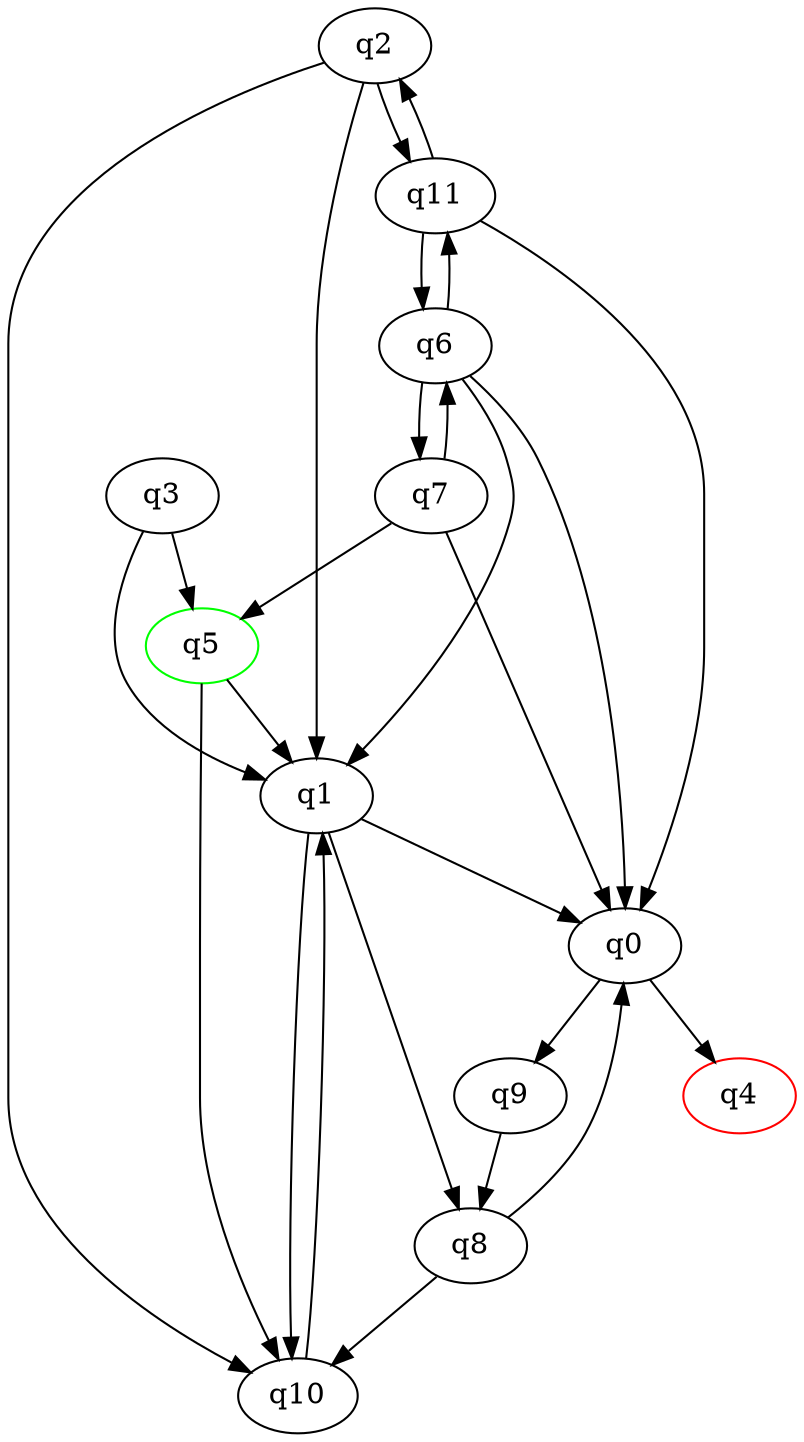 digraph A{
q5 [initial=1,color=green];
q4 [final=1,color=red];
q0 -> q4;
q0 -> q9;
q1 -> q0;
q1 -> q8;
q1 -> q10;
q2 -> q1;
q2 -> q10;
q2 -> q11;
q3 -> q1;
q3 -> q5;
q5 -> q1;
q5 -> q10;
q6 -> q0;
q6 -> q1;
q6 -> q7;
q6 -> q11;
q7 -> q0;
q7 -> q5;
q7 -> q6;
q8 -> q0;
q8 -> q10;
q9 -> q8;
q10 -> q1;
q11 -> q0;
q11 -> q2;
q11 -> q6;
}